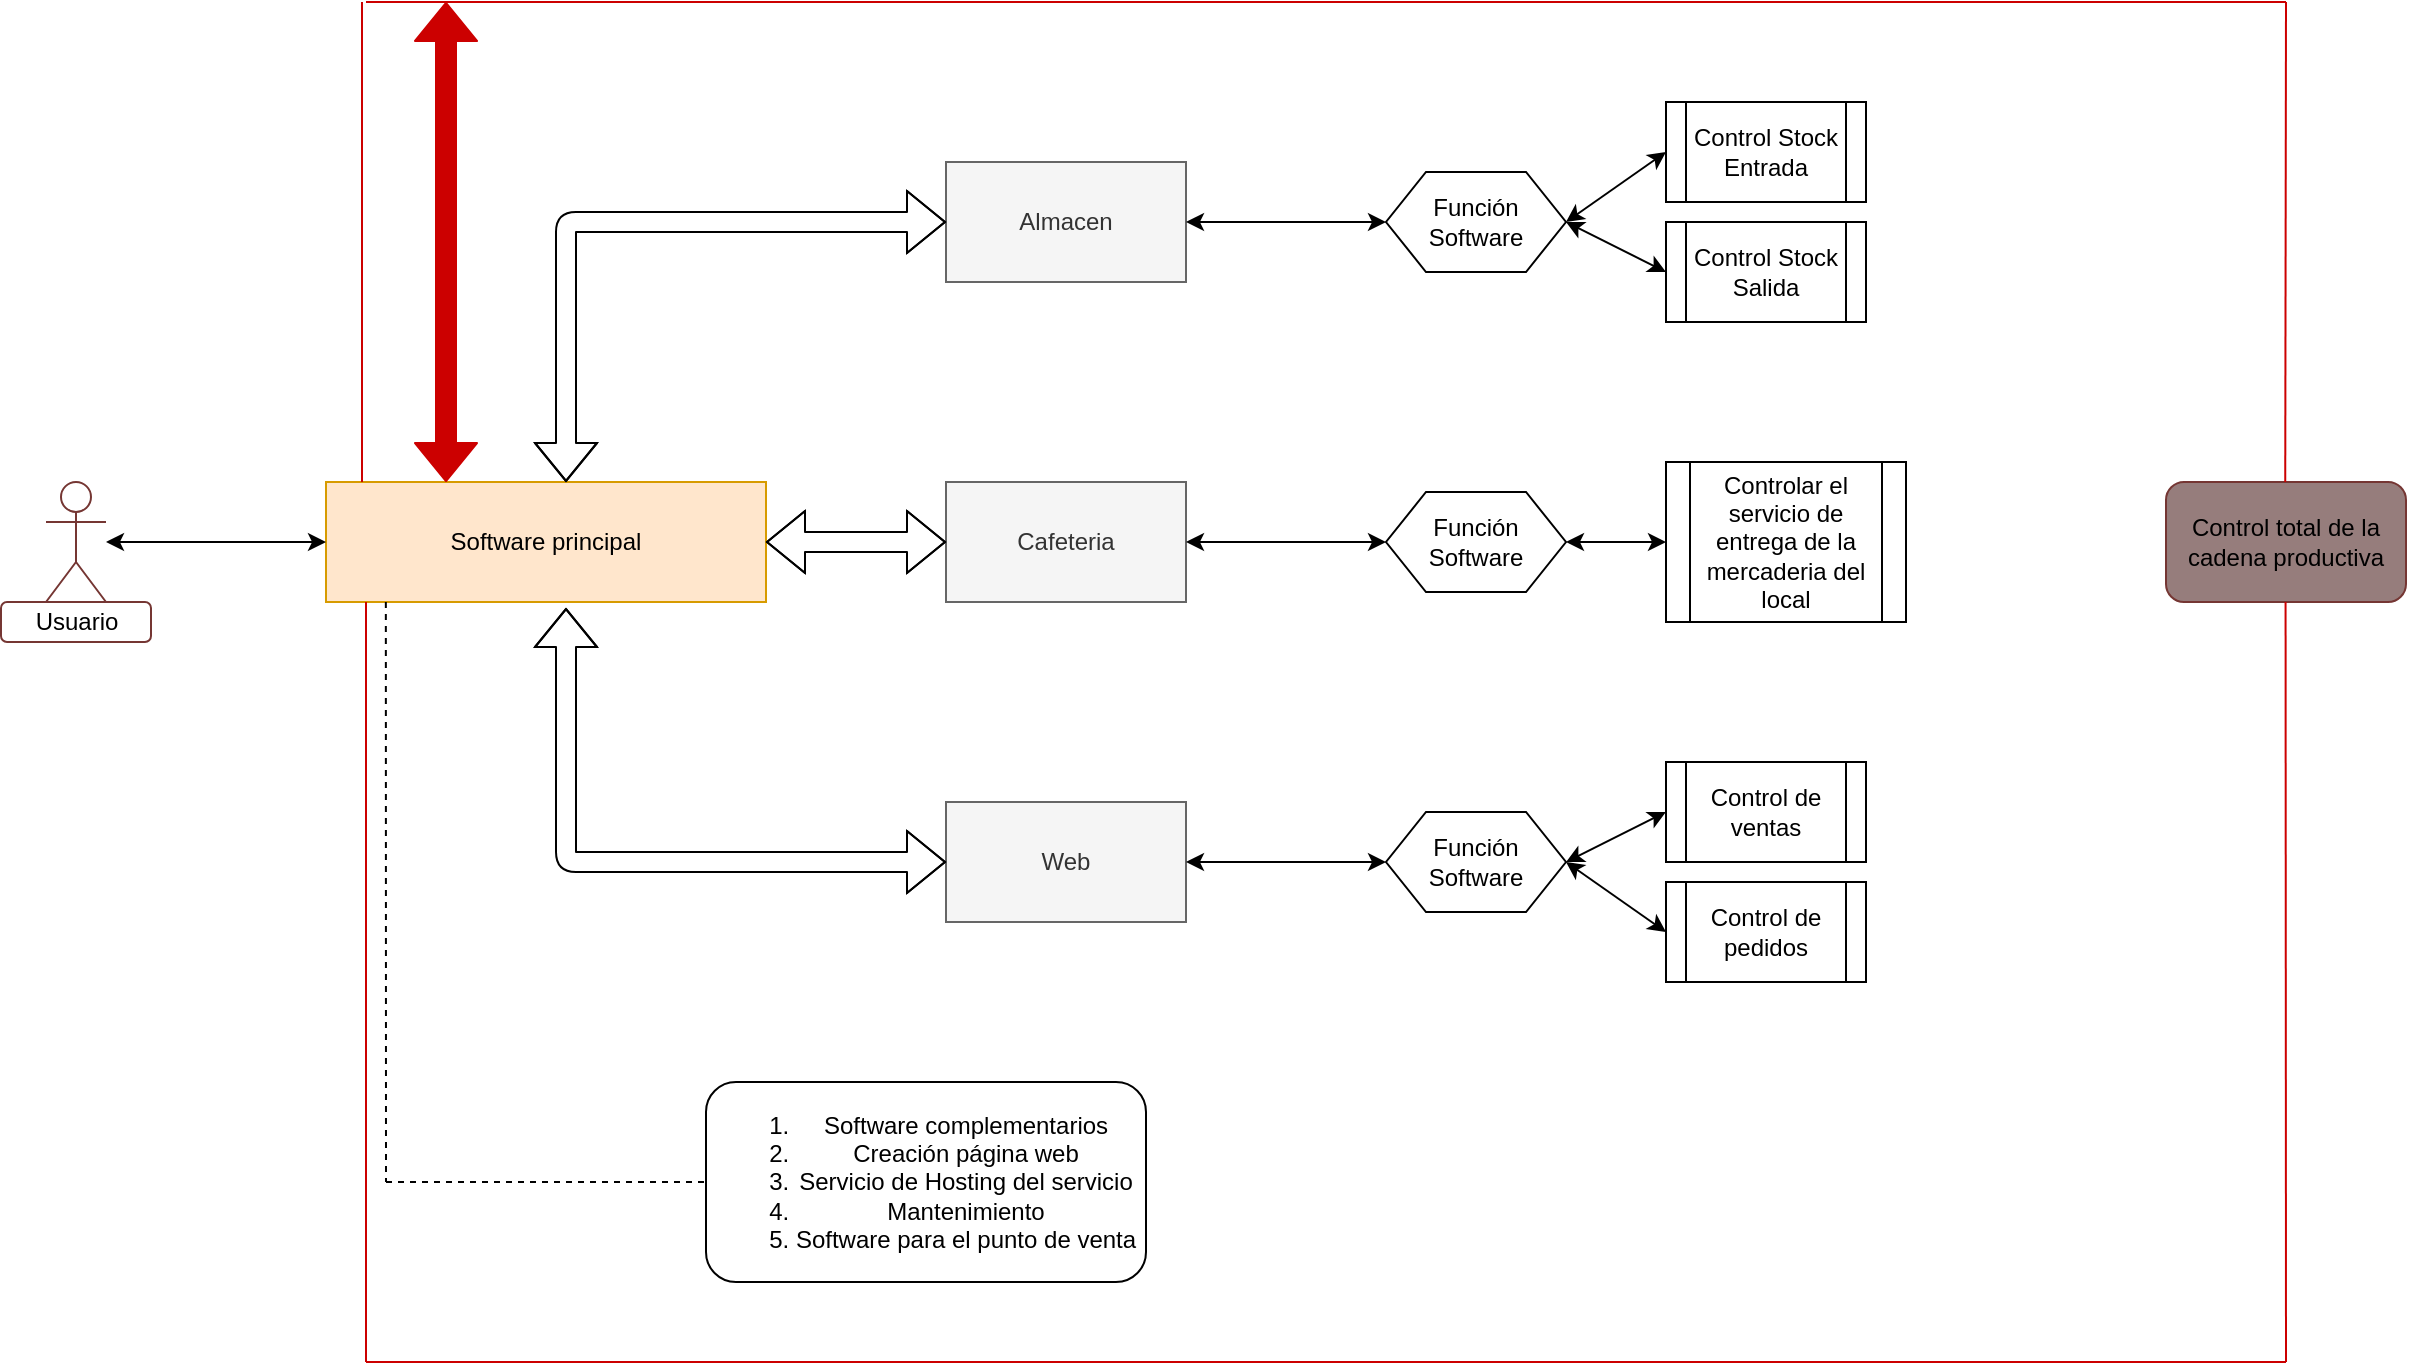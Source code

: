 <mxfile version="15.2.9" type="device"><diagram id="C5RBs43oDa-KdzZeNtuy" name="Page-1"><mxGraphModel dx="2170" dy="1170" grid="1" gridSize="10" guides="1" tooltips="1" connect="1" arrows="1" fold="1" page="1" pageScale="1" pageWidth="827" pageHeight="1169" math="0" shadow="0"><root><mxCell id="WIyWlLk6GJQsqaUBKTNV-0"/><mxCell id="WIyWlLk6GJQsqaUBKTNV-1" parent="WIyWlLk6GJQsqaUBKTNV-0"/><mxCell id="W6HWfiahzOu0iznMyh2b-0" value="Software principal" style="rounded=0;whiteSpace=wrap;html=1;fillColor=#ffe6cc;strokeColor=#d79b00;" vertex="1" parent="WIyWlLk6GJQsqaUBKTNV-1"><mxGeometry x="250" y="280" width="220" height="60" as="geometry"/></mxCell><mxCell id="W6HWfiahzOu0iznMyh2b-2" value="Almacen" style="rounded=0;whiteSpace=wrap;html=1;fillColor=#f5f5f5;strokeColor=#666666;fontColor=#333333;" vertex="1" parent="WIyWlLk6GJQsqaUBKTNV-1"><mxGeometry x="560" y="120" width="120" height="60" as="geometry"/></mxCell><mxCell id="W6HWfiahzOu0iznMyh2b-3" value="&lt;div&gt;Cafeteria&lt;/div&gt;" style="rounded=0;whiteSpace=wrap;html=1;fillColor=#f5f5f5;strokeColor=#666666;fontColor=#333333;" vertex="1" parent="WIyWlLk6GJQsqaUBKTNV-1"><mxGeometry x="560" y="280" width="120" height="60" as="geometry"/></mxCell><mxCell id="W6HWfiahzOu0iznMyh2b-4" value="&lt;div&gt;Web&lt;/div&gt;" style="rounded=0;whiteSpace=wrap;html=1;fillColor=#f5f5f5;strokeColor=#666666;fontColor=#333333;" vertex="1" parent="WIyWlLk6GJQsqaUBKTNV-1"><mxGeometry x="560" y="440" width="120" height="60" as="geometry"/></mxCell><mxCell id="W6HWfiahzOu0iznMyh2b-5" value="" style="shape=flexArrow;endArrow=classic;startArrow=classic;html=1;entryX=0;entryY=0.5;entryDx=0;entryDy=0;entryPerimeter=0;" edge="1" parent="WIyWlLk6GJQsqaUBKTNV-1" target="W6HWfiahzOu0iznMyh2b-2"><mxGeometry width="100" height="100" relative="1" as="geometry"><mxPoint x="370" y="280" as="sourcePoint"/><mxPoint x="550" y="150" as="targetPoint"/><Array as="points"><mxPoint x="370" y="150"/></Array></mxGeometry></mxCell><mxCell id="W6HWfiahzOu0iznMyh2b-6" value="" style="shape=flexArrow;endArrow=classic;startArrow=classic;html=1;exitX=1;exitY=0.5;exitDx=0;exitDy=0;entryX=0;entryY=0.5;entryDx=0;entryDy=0;" edge="1" parent="WIyWlLk6GJQsqaUBKTNV-1" source="W6HWfiahzOu0iznMyh2b-0" target="W6HWfiahzOu0iznMyh2b-3"><mxGeometry width="100" height="100" relative="1" as="geometry"><mxPoint x="530" y="360" as="sourcePoint"/><mxPoint x="630" y="260" as="targetPoint"/><Array as="points"><mxPoint x="520" y="310"/></Array></mxGeometry></mxCell><mxCell id="W6HWfiahzOu0iznMyh2b-9" value="" style="shape=flexArrow;endArrow=classic;startArrow=classic;html=1;entryX=0;entryY=0.5;entryDx=0;entryDy=0;entryPerimeter=0;" edge="1" parent="WIyWlLk6GJQsqaUBKTNV-1" target="W6HWfiahzOu0iznMyh2b-4"><mxGeometry width="100" height="100" relative="1" as="geometry"><mxPoint x="370" y="343" as="sourcePoint"/><mxPoint x="550" y="470" as="targetPoint"/><Array as="points"><mxPoint x="370" y="470"/></Array></mxGeometry></mxCell><mxCell id="W6HWfiahzOu0iznMyh2b-10" value="Función&lt;br&gt;Software" style="shape=hexagon;perimeter=hexagonPerimeter2;whiteSpace=wrap;html=1;fixedSize=1;" vertex="1" parent="WIyWlLk6GJQsqaUBKTNV-1"><mxGeometry x="780" y="125" width="90" height="50" as="geometry"/></mxCell><mxCell id="W6HWfiahzOu0iznMyh2b-11" value="Función&lt;br&gt;Software" style="shape=hexagon;perimeter=hexagonPerimeter2;whiteSpace=wrap;html=1;fixedSize=1;" vertex="1" parent="WIyWlLk6GJQsqaUBKTNV-1"><mxGeometry x="780" y="285" width="90" height="50" as="geometry"/></mxCell><mxCell id="W6HWfiahzOu0iznMyh2b-12" value="Función&lt;br&gt;Software" style="shape=hexagon;perimeter=hexagonPerimeter2;whiteSpace=wrap;html=1;fixedSize=1;" vertex="1" parent="WIyWlLk6GJQsqaUBKTNV-1"><mxGeometry x="780" y="445" width="90" height="50" as="geometry"/></mxCell><mxCell id="W6HWfiahzOu0iznMyh2b-13" value="&lt;div&gt;Control Stock&lt;/div&gt;&lt;div&gt;Entrada&lt;/div&gt;" style="shape=process;whiteSpace=wrap;html=1;backgroundOutline=1;" vertex="1" parent="WIyWlLk6GJQsqaUBKTNV-1"><mxGeometry x="920" y="90" width="100" height="50" as="geometry"/></mxCell><mxCell id="W6HWfiahzOu0iznMyh2b-15" value="&lt;div&gt;Control Stock&lt;/div&gt;&lt;div&gt;Salida&lt;/div&gt;" style="shape=process;whiteSpace=wrap;html=1;backgroundOutline=1;" vertex="1" parent="WIyWlLk6GJQsqaUBKTNV-1"><mxGeometry x="920" y="150" width="100" height="50" as="geometry"/></mxCell><mxCell id="W6HWfiahzOu0iznMyh2b-19" value="" style="endArrow=classic;startArrow=classic;html=1;exitX=1;exitY=0.5;exitDx=0;exitDy=0;entryX=0;entryY=0.5;entryDx=0;entryDy=0;" edge="1" parent="WIyWlLk6GJQsqaUBKTNV-1" source="W6HWfiahzOu0iznMyh2b-10" target="W6HWfiahzOu0iznMyh2b-13"><mxGeometry width="50" height="50" relative="1" as="geometry"><mxPoint x="980" y="250" as="sourcePoint"/><mxPoint x="1030" y="200" as="targetPoint"/></mxGeometry></mxCell><mxCell id="W6HWfiahzOu0iznMyh2b-20" value="" style="endArrow=classic;startArrow=classic;html=1;exitX=1;exitY=0.5;exitDx=0;exitDy=0;entryX=0;entryY=0.5;entryDx=0;entryDy=0;" edge="1" parent="WIyWlLk6GJQsqaUBKTNV-1" source="W6HWfiahzOu0iznMyh2b-10" target="W6HWfiahzOu0iznMyh2b-15"><mxGeometry width="50" height="50" relative="1" as="geometry"><mxPoint x="980" y="250" as="sourcePoint"/><mxPoint x="1030" y="200" as="targetPoint"/></mxGeometry></mxCell><mxCell id="W6HWfiahzOu0iznMyh2b-21" value="" style="endArrow=classic;startArrow=classic;html=1;exitX=1;exitY=0.5;exitDx=0;exitDy=0;entryX=0;entryY=0.5;entryDx=0;entryDy=0;" edge="1" parent="WIyWlLk6GJQsqaUBKTNV-1" source="W6HWfiahzOu0iznMyh2b-2" target="W6HWfiahzOu0iznMyh2b-10"><mxGeometry width="50" height="50" relative="1" as="geometry"><mxPoint x="980" y="250" as="sourcePoint"/><mxPoint x="1030" y="200" as="targetPoint"/></mxGeometry></mxCell><mxCell id="W6HWfiahzOu0iznMyh2b-22" value="" style="endArrow=classic;startArrow=classic;html=1;exitX=1;exitY=0.5;exitDx=0;exitDy=0;entryX=0;entryY=0.5;entryDx=0;entryDy=0;" edge="1" parent="WIyWlLk6GJQsqaUBKTNV-1" source="W6HWfiahzOu0iznMyh2b-3" target="W6HWfiahzOu0iznMyh2b-11"><mxGeometry width="50" height="50" relative="1" as="geometry"><mxPoint x="980" y="340" as="sourcePoint"/><mxPoint x="1030" y="290" as="targetPoint"/></mxGeometry></mxCell><mxCell id="W6HWfiahzOu0iznMyh2b-23" value="Controlar el servicio de entrega de la mercaderia del local" style="shape=process;whiteSpace=wrap;html=1;backgroundOutline=1;" vertex="1" parent="WIyWlLk6GJQsqaUBKTNV-1"><mxGeometry x="920" y="270" width="120" height="80" as="geometry"/></mxCell><mxCell id="W6HWfiahzOu0iznMyh2b-24" value="" style="endArrow=classic;startArrow=classic;html=1;exitX=1;exitY=0.5;exitDx=0;exitDy=0;entryX=0;entryY=0.5;entryDx=0;entryDy=0;" edge="1" parent="WIyWlLk6GJQsqaUBKTNV-1" source="W6HWfiahzOu0iznMyh2b-11" target="W6HWfiahzOu0iznMyh2b-23"><mxGeometry width="50" height="50" relative="1" as="geometry"><mxPoint x="980" y="340" as="sourcePoint"/><mxPoint x="1030" y="290" as="targetPoint"/></mxGeometry></mxCell><mxCell id="W6HWfiahzOu0iznMyh2b-25" value="" style="endArrow=classic;startArrow=classic;html=1;exitX=1;exitY=0.5;exitDx=0;exitDy=0;entryX=0;entryY=0.5;entryDx=0;entryDy=0;" edge="1" parent="WIyWlLk6GJQsqaUBKTNV-1" source="W6HWfiahzOu0iznMyh2b-4" target="W6HWfiahzOu0iznMyh2b-12"><mxGeometry width="50" height="50" relative="1" as="geometry"><mxPoint x="690" y="320" as="sourcePoint"/><mxPoint x="790" y="320" as="targetPoint"/></mxGeometry></mxCell><mxCell id="W6HWfiahzOu0iznMyh2b-26" value="Control de ventas" style="shape=process;whiteSpace=wrap;html=1;backgroundOutline=1;" vertex="1" parent="WIyWlLk6GJQsqaUBKTNV-1"><mxGeometry x="920" y="420" width="100" height="50" as="geometry"/></mxCell><mxCell id="W6HWfiahzOu0iznMyh2b-27" value="&lt;div&gt;Control de pedidos&lt;/div&gt;" style="shape=process;whiteSpace=wrap;html=1;backgroundOutline=1;" vertex="1" parent="WIyWlLk6GJQsqaUBKTNV-1"><mxGeometry x="920" y="480" width="100" height="50" as="geometry"/></mxCell><mxCell id="W6HWfiahzOu0iznMyh2b-28" value="" style="endArrow=classic;startArrow=classic;html=1;exitX=1;exitY=0.5;exitDx=0;exitDy=0;entryX=0;entryY=0.5;entryDx=0;entryDy=0;" edge="1" parent="WIyWlLk6GJQsqaUBKTNV-1" source="W6HWfiahzOu0iznMyh2b-12" target="W6HWfiahzOu0iznMyh2b-26"><mxGeometry width="50" height="50" relative="1" as="geometry"><mxPoint x="980" y="400" as="sourcePoint"/><mxPoint x="1030" y="350" as="targetPoint"/></mxGeometry></mxCell><mxCell id="W6HWfiahzOu0iznMyh2b-29" value="" style="endArrow=classic;startArrow=classic;html=1;exitX=1;exitY=0.5;exitDx=0;exitDy=0;entryX=0;entryY=0.5;entryDx=0;entryDy=0;" edge="1" parent="WIyWlLk6GJQsqaUBKTNV-1" source="W6HWfiahzOu0iznMyh2b-12" target="W6HWfiahzOu0iznMyh2b-27"><mxGeometry width="50" height="50" relative="1" as="geometry"><mxPoint x="980" y="400" as="sourcePoint"/><mxPoint x="1030" y="350" as="targetPoint"/></mxGeometry></mxCell><mxCell id="W6HWfiahzOu0iznMyh2b-30" value="&lt;ol&gt;&lt;li&gt;Software complementarios&lt;/li&gt;&lt;li&gt;Creación página web&lt;/li&gt;&lt;li&gt;Servicio de Hosting del servicio&lt;/li&gt;&lt;li&gt;Mantenimiento&lt;/li&gt;&lt;li&gt;Software para el punto de venta&lt;/li&gt;&lt;/ol&gt;" style="rounded=1;whiteSpace=wrap;html=1;" vertex="1" parent="WIyWlLk6GJQsqaUBKTNV-1"><mxGeometry x="440" y="580" width="220" height="100" as="geometry"/></mxCell><mxCell id="W6HWfiahzOu0iznMyh2b-31" value="" style="endArrow=none;dashed=1;html=1;exitX=0.136;exitY=1;exitDx=0;exitDy=0;exitPerimeter=0;" edge="1" parent="WIyWlLk6GJQsqaUBKTNV-1" source="W6HWfiahzOu0iznMyh2b-0"><mxGeometry width="50" height="50" relative="1" as="geometry"><mxPoint x="450" y="480" as="sourcePoint"/><mxPoint x="280" y="630" as="targetPoint"/></mxGeometry></mxCell><mxCell id="W6HWfiahzOu0iznMyh2b-32" value="" style="endArrow=none;dashed=1;html=1;entryX=0;entryY=0.5;entryDx=0;entryDy=0;" edge="1" parent="WIyWlLk6GJQsqaUBKTNV-1" target="W6HWfiahzOu0iznMyh2b-30"><mxGeometry width="50" height="50" relative="1" as="geometry"><mxPoint x="280" y="630" as="sourcePoint"/><mxPoint x="500" y="430" as="targetPoint"/></mxGeometry></mxCell><mxCell id="W6HWfiahzOu0iznMyh2b-33" value="Control total de la cadena productiva" style="rounded=1;whiteSpace=wrap;html=1;fillColor=#967D7C;strokeColor=#753633;" vertex="1" parent="WIyWlLk6GJQsqaUBKTNV-1"><mxGeometry x="1170" y="280" width="120" height="60" as="geometry"/></mxCell><mxCell id="W6HWfiahzOu0iznMyh2b-36" value="" style="endArrow=none;html=1;strokeColor=#CC0000;" edge="1" parent="WIyWlLk6GJQsqaUBKTNV-1"><mxGeometry width="50" height="50" relative="1" as="geometry"><mxPoint x="268" y="280" as="sourcePoint"/><mxPoint x="268" y="40" as="targetPoint"/></mxGeometry></mxCell><mxCell id="W6HWfiahzOu0iznMyh2b-37" value="" style="endArrow=none;html=1;strokeColor=#CC0000;" edge="1" parent="WIyWlLk6GJQsqaUBKTNV-1"><mxGeometry width="50" height="50" relative="1" as="geometry"><mxPoint x="1230" y="40" as="sourcePoint"/><mxPoint x="270" y="40" as="targetPoint"/></mxGeometry></mxCell><mxCell id="W6HWfiahzOu0iznMyh2b-39" value="" style="endArrow=none;html=1;exitX=0.082;exitY=-0.133;exitDx=0;exitDy=0;exitPerimeter=0;strokeColor=#CC0000;" edge="1" parent="WIyWlLk6GJQsqaUBKTNV-1"><mxGeometry width="50" height="50" relative="1" as="geometry"><mxPoint x="1229.62" y="280" as="sourcePoint"/><mxPoint x="1230" y="40" as="targetPoint"/></mxGeometry></mxCell><mxCell id="W6HWfiahzOu0iznMyh2b-40" value="" style="endArrow=none;html=1;strokeColor=#CC0000;" edge="1" parent="WIyWlLk6GJQsqaUBKTNV-1"><mxGeometry width="50" height="50" relative="1" as="geometry"><mxPoint x="1230" y="720" as="sourcePoint"/><mxPoint x="1229.79" y="340" as="targetPoint"/></mxGeometry></mxCell><mxCell id="W6HWfiahzOu0iznMyh2b-41" value="" style="endArrow=none;html=1;strokeColor=#CC0000;" edge="1" parent="WIyWlLk6GJQsqaUBKTNV-1"><mxGeometry width="50" height="50" relative="1" as="geometry"><mxPoint x="1230" y="720" as="sourcePoint"/><mxPoint x="270" y="720" as="targetPoint"/></mxGeometry></mxCell><mxCell id="W6HWfiahzOu0iznMyh2b-42" value="" style="endArrow=none;html=1;strokeColor=#CC0000;" edge="1" parent="WIyWlLk6GJQsqaUBKTNV-1"><mxGeometry width="50" height="50" relative="1" as="geometry"><mxPoint x="270" y="720" as="sourcePoint"/><mxPoint x="270.0" y="340" as="targetPoint"/></mxGeometry></mxCell><mxCell id="W6HWfiahzOu0iznMyh2b-43" value="" style="shape=flexArrow;endArrow=classic;startArrow=classic;html=1;strokeColor=#CC0000;fillColor=#CC0000;" edge="1" parent="WIyWlLk6GJQsqaUBKTNV-1"><mxGeometry width="100" height="100" relative="1" as="geometry"><mxPoint x="310" y="280" as="sourcePoint"/><mxPoint x="310" y="40" as="targetPoint"/></mxGeometry></mxCell><mxCell id="W6HWfiahzOu0iznMyh2b-44" value="Actor" style="shape=umlActor;verticalLabelPosition=bottom;verticalAlign=top;html=1;outlineConnect=0;strokeColor=#753633;fillColor=#FFFFFF;" vertex="1" parent="WIyWlLk6GJQsqaUBKTNV-1"><mxGeometry x="110" y="280" width="30" height="60" as="geometry"/></mxCell><mxCell id="W6HWfiahzOu0iznMyh2b-47" value="Usuario" style="rounded=1;whiteSpace=wrap;html=1;strokeColor=#753633;fillColor=#FFFFFF;" vertex="1" parent="WIyWlLk6GJQsqaUBKTNV-1"><mxGeometry x="87.5" y="340" width="75" height="20" as="geometry"/></mxCell><mxCell id="W6HWfiahzOu0iznMyh2b-48" value="" style="endArrow=classic;startArrow=classic;html=1;strokeColor=#000000;fillColor=#CC0000;entryX=0;entryY=0.5;entryDx=0;entryDy=0;" edge="1" parent="WIyWlLk6GJQsqaUBKTNV-1" source="W6HWfiahzOu0iznMyh2b-44" target="W6HWfiahzOu0iznMyh2b-0"><mxGeometry width="50" height="50" relative="1" as="geometry"><mxPoint x="270" y="310" as="sourcePoint"/><mxPoint x="320" y="260" as="targetPoint"/></mxGeometry></mxCell></root></mxGraphModel></diagram></mxfile>